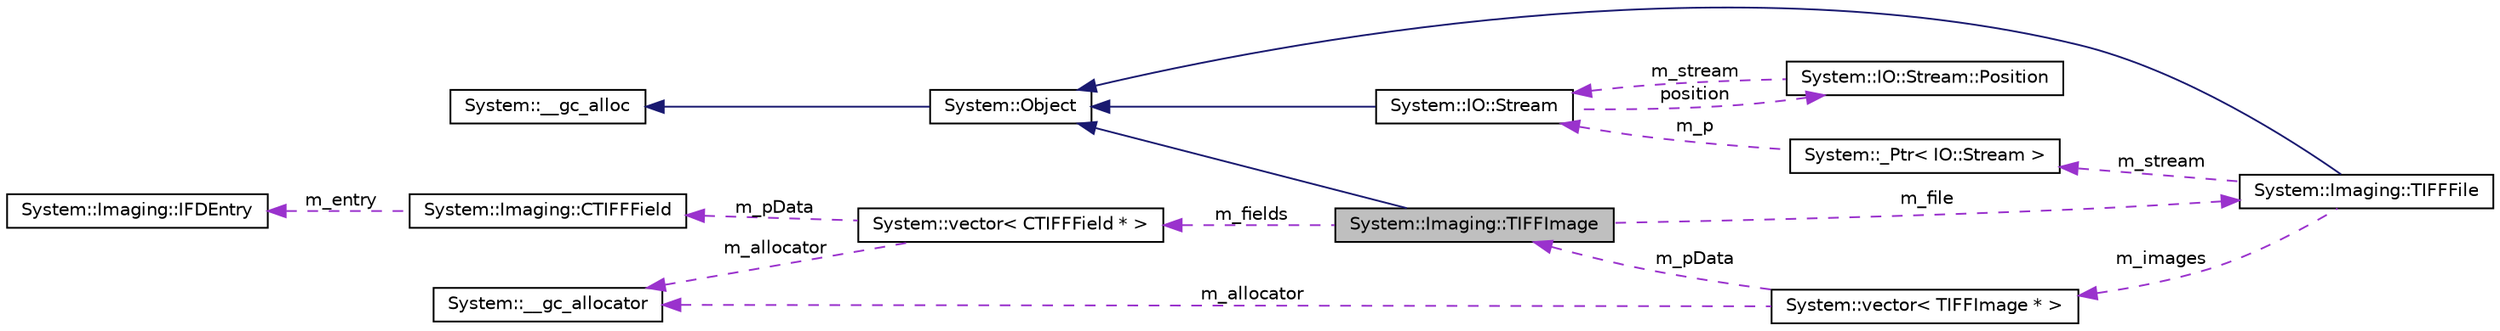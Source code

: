 digraph G
{
  edge [fontname="Helvetica",fontsize="10",labelfontname="Helvetica",labelfontsize="10"];
  node [fontname="Helvetica",fontsize="10",shape=record];
  rankdir="LR";
  Node1 [label="System::Imaging::TIFFImage",height=0.2,width=0.4,color="black", fillcolor="grey75", style="filled" fontcolor="black"];
  Node2 -> Node1 [dir="back",color="midnightblue",fontsize="10",style="solid",fontname="Helvetica"];
  Node2 [label="System::Object",height=0.2,width=0.4,color="black", fillcolor="white", style="filled",URL="$class_system_1_1_object.html"];
  Node3 -> Node2 [dir="back",color="midnightblue",fontsize="10",style="solid",fontname="Helvetica"];
  Node3 [label="System::__gc_alloc",height=0.2,width=0.4,color="black", fillcolor="white", style="filled",URL="$class_system_1_1____gc__alloc.html"];
  Node4 -> Node1 [dir="back",color="darkorchid3",fontsize="10",style="dashed",label=" m_fields" ,fontname="Helvetica"];
  Node4 [label="System::vector\< CTIFFField * \>",height=0.2,width=0.4,color="black", fillcolor="white", style="filled",URL="$class_system_1_1vector.html"];
  Node5 -> Node4 [dir="back",color="darkorchid3",fontsize="10",style="dashed",label=" m_allocator" ,fontname="Helvetica"];
  Node5 [label="System::__gc_allocator",height=0.2,width=0.4,color="black", fillcolor="white", style="filled",URL="$class_system_1_1____gc__allocator.html"];
  Node6 -> Node4 [dir="back",color="darkorchid3",fontsize="10",style="dashed",label=" m_pData" ,fontname="Helvetica"];
  Node6 [label="System::Imaging::CTIFFField",height=0.2,width=0.4,color="black", fillcolor="white", style="filled",URL="$class_system_1_1_imaging_1_1_c_t_i_f_f_field.html"];
  Node7 -> Node6 [dir="back",color="darkorchid3",fontsize="10",style="dashed",label=" m_entry" ,fontname="Helvetica"];
  Node7 [label="System::Imaging::IFDEntry",height=0.2,width=0.4,color="black", fillcolor="white", style="filled",URL="$struct_system_1_1_imaging_1_1_i_f_d_entry.html"];
  Node8 -> Node1 [dir="back",color="darkorchid3",fontsize="10",style="dashed",label=" m_file" ,fontname="Helvetica"];
  Node8 [label="System::Imaging::TIFFFile",height=0.2,width=0.4,color="black", fillcolor="white", style="filled",URL="$class_system_1_1_imaging_1_1_t_i_f_f_file.html"];
  Node2 -> Node8 [dir="back",color="midnightblue",fontsize="10",style="solid",fontname="Helvetica"];
  Node9 -> Node8 [dir="back",color="darkorchid3",fontsize="10",style="dashed",label=" m_images" ,fontname="Helvetica"];
  Node9 [label="System::vector\< TIFFImage * \>",height=0.2,width=0.4,color="black", fillcolor="white", style="filled",URL="$class_system_1_1vector.html"];
  Node1 -> Node9 [dir="back",color="darkorchid3",fontsize="10",style="dashed",label=" m_pData" ,fontname="Helvetica"];
  Node5 -> Node9 [dir="back",color="darkorchid3",fontsize="10",style="dashed",label=" m_allocator" ,fontname="Helvetica"];
  Node10 -> Node8 [dir="back",color="darkorchid3",fontsize="10",style="dashed",label=" m_stream" ,fontname="Helvetica"];
  Node10 [label="System::_Ptr\< IO::Stream \>",height=0.2,width=0.4,color="black", fillcolor="white", style="filled",URL="$class_system_1_1___ptr.html"];
  Node11 -> Node10 [dir="back",color="darkorchid3",fontsize="10",style="dashed",label=" m_p" ,fontname="Helvetica"];
  Node11 [label="System::IO::Stream",height=0.2,width=0.4,color="black", fillcolor="white", style="filled",URL="$class_system_1_1_i_o_1_1_stream.html"];
  Node2 -> Node11 [dir="back",color="midnightblue",fontsize="10",style="solid",fontname="Helvetica"];
  Node12 -> Node11 [dir="back",color="darkorchid3",fontsize="10",style="dashed",label=" position" ,fontname="Helvetica"];
  Node12 [label="System::IO::Stream::Position",height=0.2,width=0.4,color="black", fillcolor="white", style="filled",URL="$class_system_1_1_i_o_1_1_stream_1_1_position.html"];
  Node11 -> Node12 [dir="back",color="darkorchid3",fontsize="10",style="dashed",label=" m_stream" ,fontname="Helvetica"];
}

